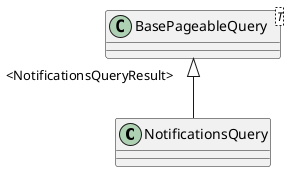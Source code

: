 @startuml
class NotificationsQuery {
}
class "BasePageableQuery"<T> {
}
"BasePageableQuery" "<NotificationsQueryResult>" <|-- NotificationsQuery
'NotificationsQuery --> "RecipientId" Guid
@enduml
